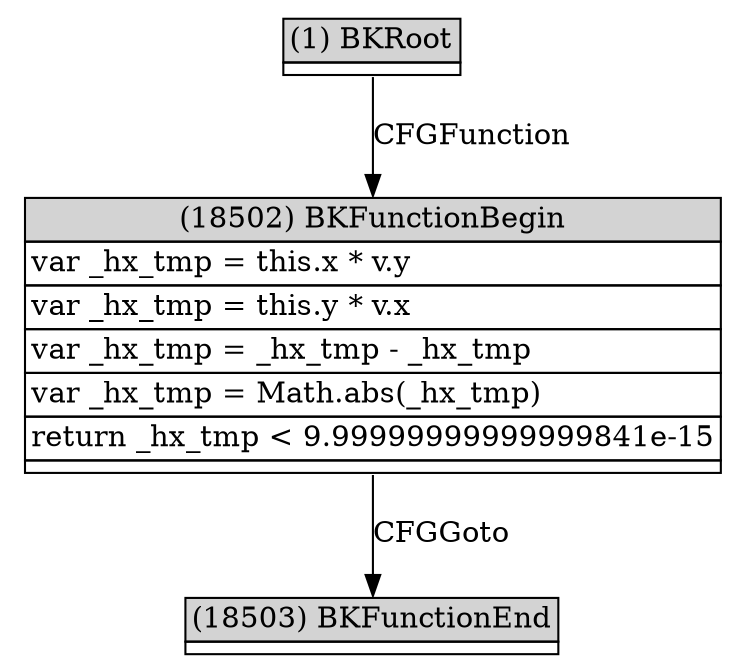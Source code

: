 digraph graphname {
	node [shape=plaintext];
n18503[label=<<table BORDER="0" CELLBORDER="1" CELLSPACING="0">
	<tr><td port="in" bgcolor="lightgray">(18503) BKFunctionEnd</td></tr>
	<tr><td port="out"></td></tr>
</table>>];
n18502[label=<<table BORDER="0" CELLBORDER="1" CELLSPACING="0">
	<tr><td port="in" bgcolor="lightgray">(18502) BKFunctionBegin</td></tr>
	<tr><td port="e0" align="left">var _hx_tmp = this.x * v.y</td></tr>
	<tr><td port="e1" align="left">var _hx_tmp = this.y * v.x</td></tr>
	<tr><td port="e2" align="left">var _hx_tmp = _hx_tmp - _hx_tmp</td></tr>
	<tr><td port="e3" align="left">var _hx_tmp = Math.abs(_hx_tmp)</td></tr>
	<tr><td port="e4" align="left">return _hx_tmp &lt; 9.99999999999999841e-15</td></tr>
	<tr><td port="out"></td></tr>
</table>>];
n1[label=<<table BORDER="0" CELLBORDER="1" CELLSPACING="0">
	<tr><td port="in" bgcolor="lightgray">(1) BKRoot</td></tr>
	<tr><td port="out"></td></tr>
</table>>];
n1:out -> n18502:in[label="CFGFunction"];
n18502:out -> n18503:in[label="CFGGoto"];
}
